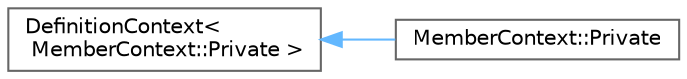 digraph "Graphical Class Hierarchy"
{
 // INTERACTIVE_SVG=YES
 // LATEX_PDF_SIZE
  bgcolor="transparent";
  edge [fontname=Helvetica,fontsize=10,labelfontname=Helvetica,labelfontsize=10];
  node [fontname=Helvetica,fontsize=10,shape=box,height=0.2,width=0.4];
  rankdir="LR";
  Node0 [id="Node000000",label="DefinitionContext\<\l MemberContext::Private \>",height=0.2,width=0.4,color="grey40", fillcolor="white", style="filled",URL="$d6/d49/class_definition_context.html",tooltip=" "];
  Node0 -> Node1 [id="edge74_Node000000_Node000001",dir="back",color="steelblue1",style="solid"];
  Node1 [id="Node000001",label="MemberContext::Private",height=0.2,width=0.4,color="grey40", fillcolor="white", style="filled",URL="$dd/d99/class_member_context_1_1_private.html",tooltip=" "];
}
